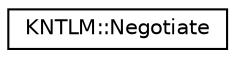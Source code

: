 digraph "Graphical Class Hierarchy"
{
  edge [fontname="Helvetica",fontsize="10",labelfontname="Helvetica",labelfontsize="10"];
  node [fontname="Helvetica",fontsize="10",shape=record];
  rankdir="LR";
  Node0 [label="KNTLM::Negotiate",height=0.2,width=0.4,color="black", fillcolor="white", style="filled",URL="$structKNTLM_1_1Negotiate.html",tooltip="The NTLM Type 1 structure. "];
}
